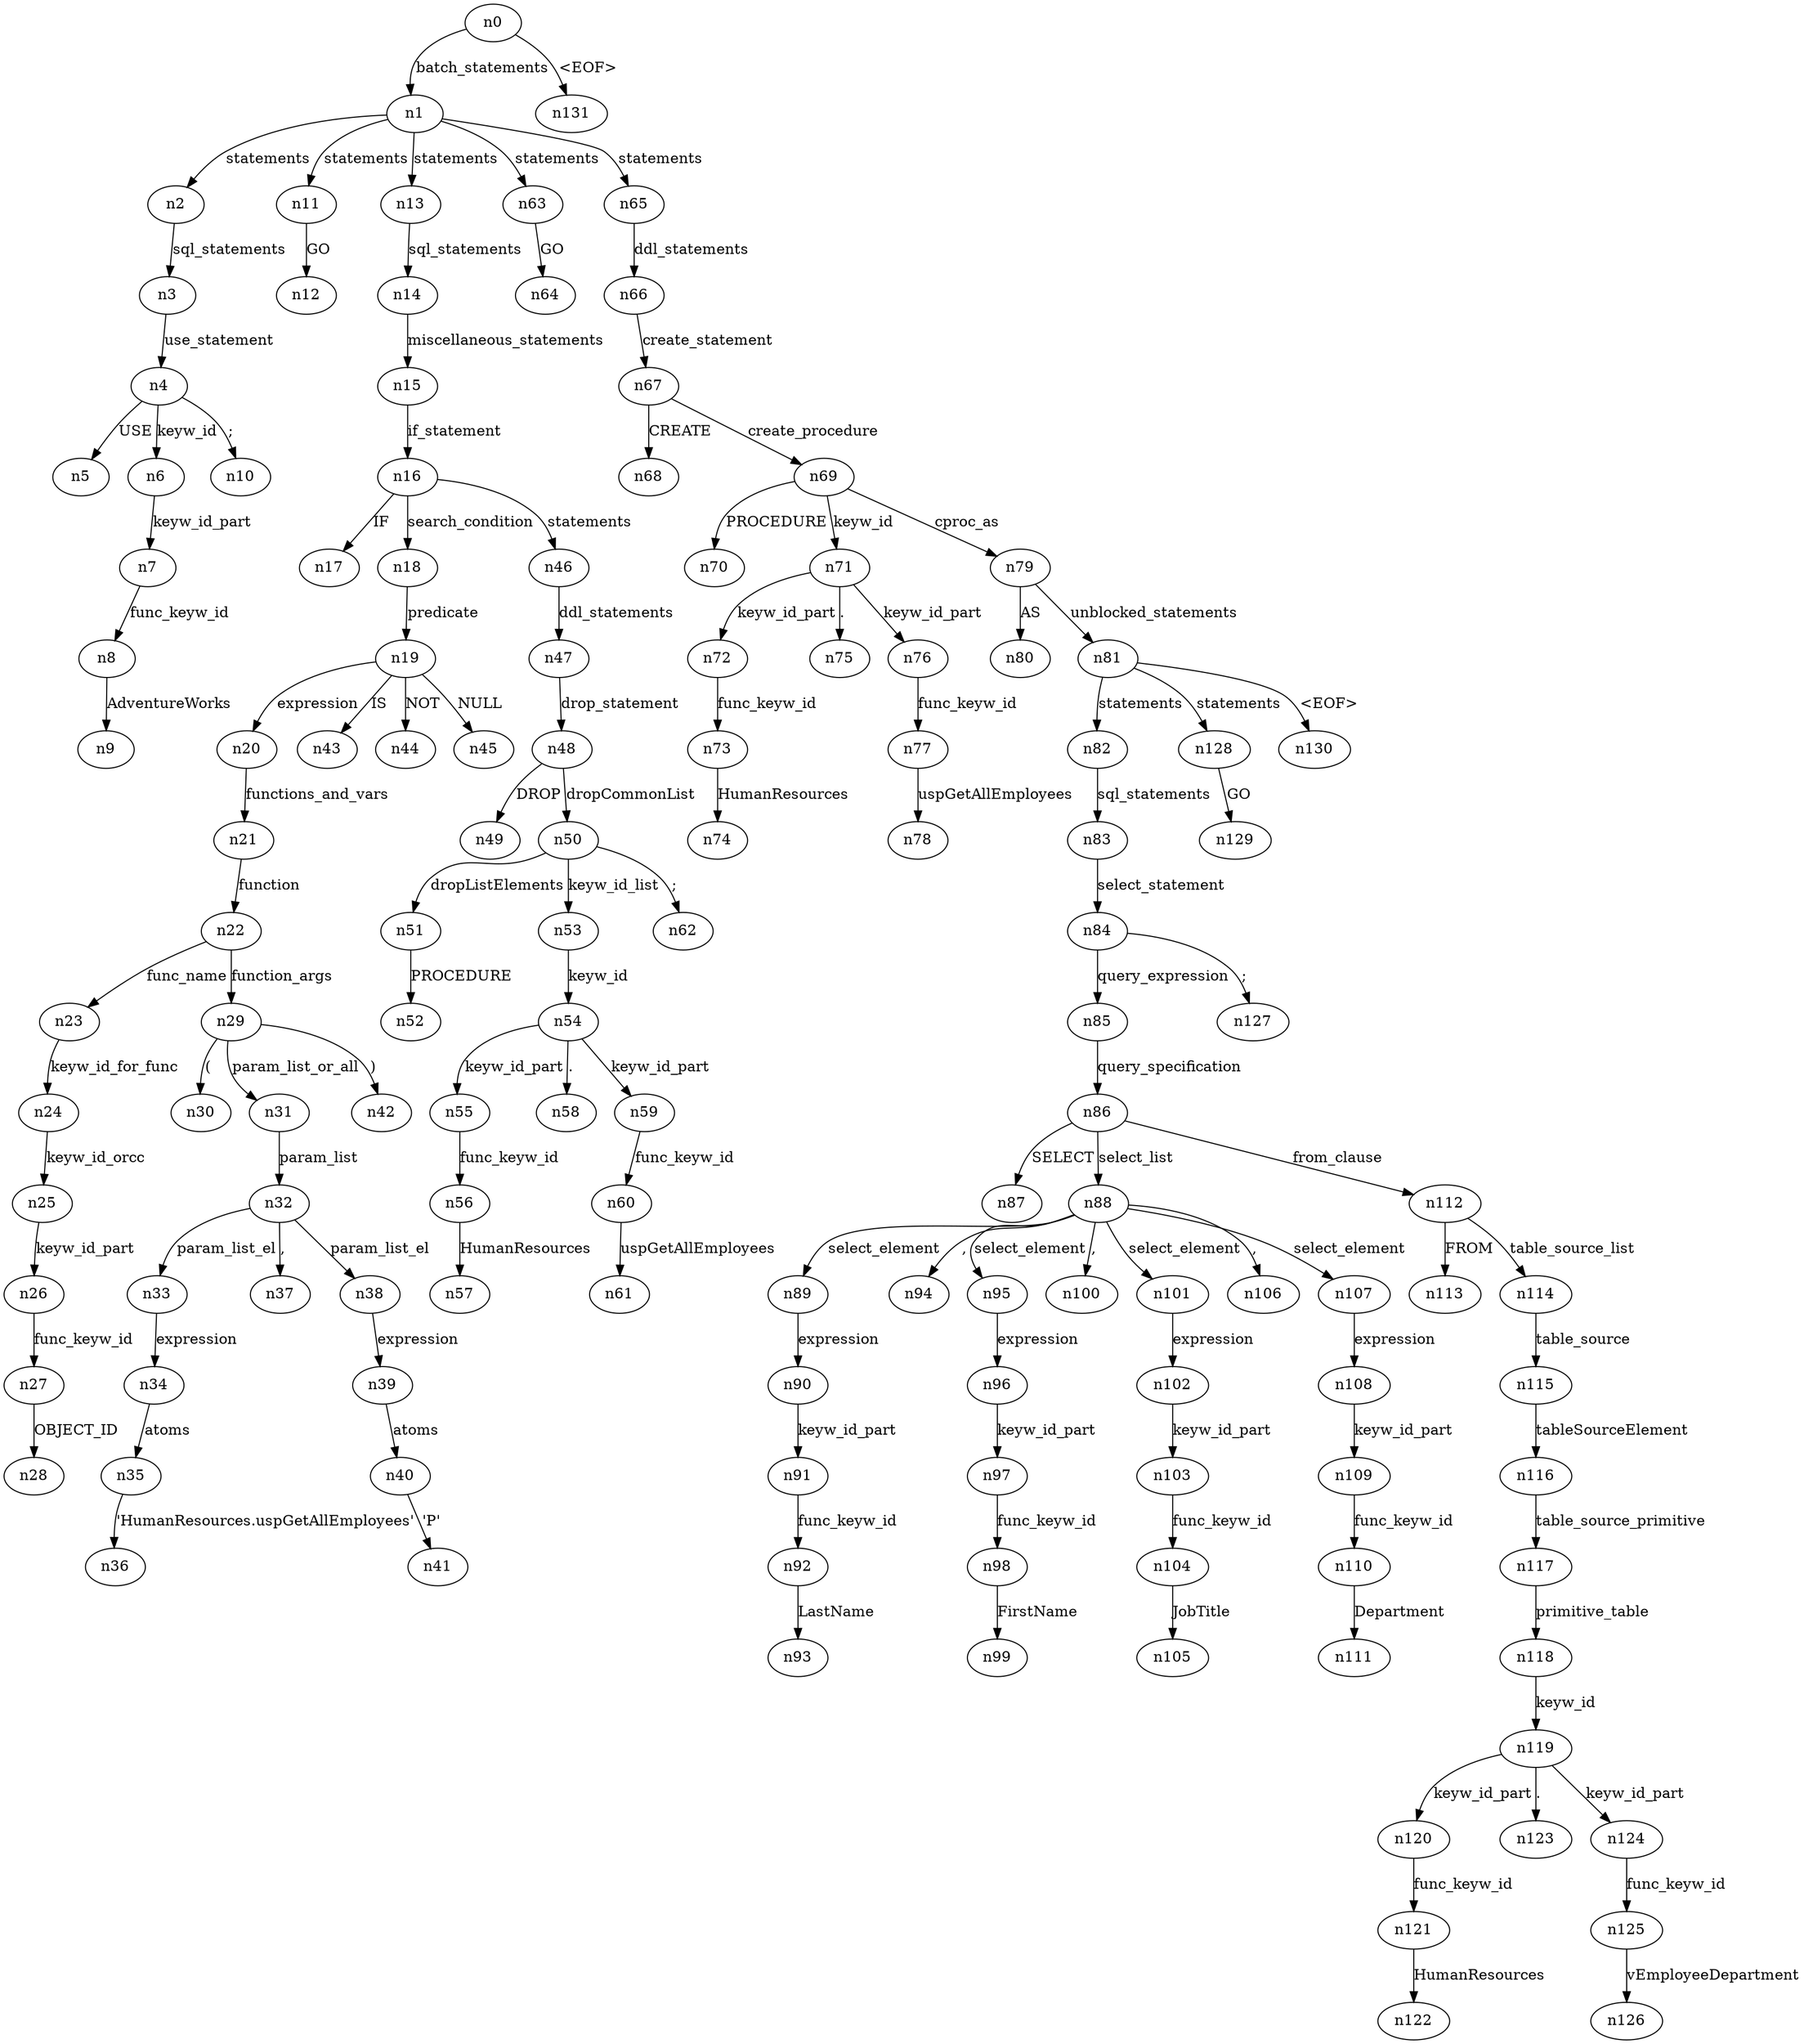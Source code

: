 digraph ParseTree {
  n0 -> n1 [label="batch_statements"];
  n1 -> n2 [label="statements"];
  n2 -> n3 [label="sql_statements"];
  n3 -> n4 [label="use_statement"];
  n4 -> n5 [label="USE"];
  n4 -> n6 [label="keyw_id"];
  n6 -> n7 [label="keyw_id_part"];
  n7 -> n8 [label="func_keyw_id"];
  n8 -> n9 [label="AdventureWorks"];
  n4 -> n10 [label=";"];
  n1 -> n11 [label="statements"];
  n11 -> n12 [label="GO"];
  n1 -> n13 [label="statements"];
  n13 -> n14 [label="sql_statements"];
  n14 -> n15 [label="miscellaneous_statements"];
  n15 -> n16 [label="if_statement"];
  n16 -> n17 [label="IF"];
  n16 -> n18 [label="search_condition"];
  n18 -> n19 [label="predicate"];
  n19 -> n20 [label="expression"];
  n20 -> n21 [label="functions_and_vars"];
  n21 -> n22 [label="function"];
  n22 -> n23 [label="func_name"];
  n23 -> n24 [label="keyw_id_for_func"];
  n24 -> n25 [label="keyw_id_orcc"];
  n25 -> n26 [label="keyw_id_part"];
  n26 -> n27 [label="func_keyw_id"];
  n27 -> n28 [label="OBJECT_ID"];
  n22 -> n29 [label="function_args"];
  n29 -> n30 [label="("];
  n29 -> n31 [label="param_list_or_all"];
  n31 -> n32 [label="param_list"];
  n32 -> n33 [label="param_list_el"];
  n33 -> n34 [label="expression"];
  n34 -> n35 [label="atoms"];
  n35 -> n36 [label="'HumanResources.uspGetAllEmployees'"];
  n32 -> n37 [label=","];
  n32 -> n38 [label="param_list_el"];
  n38 -> n39 [label="expression"];
  n39 -> n40 [label="atoms"];
  n40 -> n41 [label="'P'"];
  n29 -> n42 [label=")"];
  n19 -> n43 [label="IS"];
  n19 -> n44 [label="NOT"];
  n19 -> n45 [label="NULL"];
  n16 -> n46 [label="statements"];
  n46 -> n47 [label="ddl_statements"];
  n47 -> n48 [label="drop_statement"];
  n48 -> n49 [label="DROP"];
  n48 -> n50 [label="dropCommonList"];
  n50 -> n51 [label="dropListElements"];
  n51 -> n52 [label="PROCEDURE"];
  n50 -> n53 [label="keyw_id_list"];
  n53 -> n54 [label="keyw_id"];
  n54 -> n55 [label="keyw_id_part"];
  n55 -> n56 [label="func_keyw_id"];
  n56 -> n57 [label="HumanResources"];
  n54 -> n58 [label="."];
  n54 -> n59 [label="keyw_id_part"];
  n59 -> n60 [label="func_keyw_id"];
  n60 -> n61 [label="uspGetAllEmployees"];
  n50 -> n62 [label=";"];
  n1 -> n63 [label="statements"];
  n63 -> n64 [label="GO"];
  n1 -> n65 [label="statements"];
  n65 -> n66 [label="ddl_statements"];
  n66 -> n67 [label="create_statement"];
  n67 -> n68 [label="CREATE"];
  n67 -> n69 [label="create_procedure"];
  n69 -> n70 [label="PROCEDURE"];
  n69 -> n71 [label="keyw_id"];
  n71 -> n72 [label="keyw_id_part"];
  n72 -> n73 [label="func_keyw_id"];
  n73 -> n74 [label="HumanResources"];
  n71 -> n75 [label="."];
  n71 -> n76 [label="keyw_id_part"];
  n76 -> n77 [label="func_keyw_id"];
  n77 -> n78 [label="uspGetAllEmployees"];
  n69 -> n79 [label="cproc_as"];
  n79 -> n80 [label="AS"];
  n79 -> n81 [label="unblocked_statements"];
  n81 -> n82 [label="statements"];
  n82 -> n83 [label="sql_statements"];
  n83 -> n84 [label="select_statement"];
  n84 -> n85 [label="query_expression"];
  n85 -> n86 [label="query_specification"];
  n86 -> n87 [label="SELECT"];
  n86 -> n88 [label="select_list"];
  n88 -> n89 [label="select_element"];
  n89 -> n90 [label="expression"];
  n90 -> n91 [label="keyw_id_part"];
  n91 -> n92 [label="func_keyw_id"];
  n92 -> n93 [label="LastName"];
  n88 -> n94 [label=","];
  n88 -> n95 [label="select_element"];
  n95 -> n96 [label="expression"];
  n96 -> n97 [label="keyw_id_part"];
  n97 -> n98 [label="func_keyw_id"];
  n98 -> n99 [label="FirstName"];
  n88 -> n100 [label=","];
  n88 -> n101 [label="select_element"];
  n101 -> n102 [label="expression"];
  n102 -> n103 [label="keyw_id_part"];
  n103 -> n104 [label="func_keyw_id"];
  n104 -> n105 [label="JobTitle"];
  n88 -> n106 [label=","];
  n88 -> n107 [label="select_element"];
  n107 -> n108 [label="expression"];
  n108 -> n109 [label="keyw_id_part"];
  n109 -> n110 [label="func_keyw_id"];
  n110 -> n111 [label="Department"];
  n86 -> n112 [label="from_clause"];
  n112 -> n113 [label="FROM"];
  n112 -> n114 [label="table_source_list"];
  n114 -> n115 [label="table_source"];
  n115 -> n116 [label="tableSourceElement"];
  n116 -> n117 [label="table_source_primitive"];
  n117 -> n118 [label="primitive_table"];
  n118 -> n119 [label="keyw_id"];
  n119 -> n120 [label="keyw_id_part"];
  n120 -> n121 [label="func_keyw_id"];
  n121 -> n122 [label="HumanResources"];
  n119 -> n123 [label="."];
  n119 -> n124 [label="keyw_id_part"];
  n124 -> n125 [label="func_keyw_id"];
  n125 -> n126 [label="vEmployeeDepartment"];
  n84 -> n127 [label=";"];
  n81 -> n128 [label="statements"];
  n128 -> n129 [label="GO"];
  n81 -> n130 [label="<EOF>"];
  n0 -> n131 [label="<EOF>"];
}